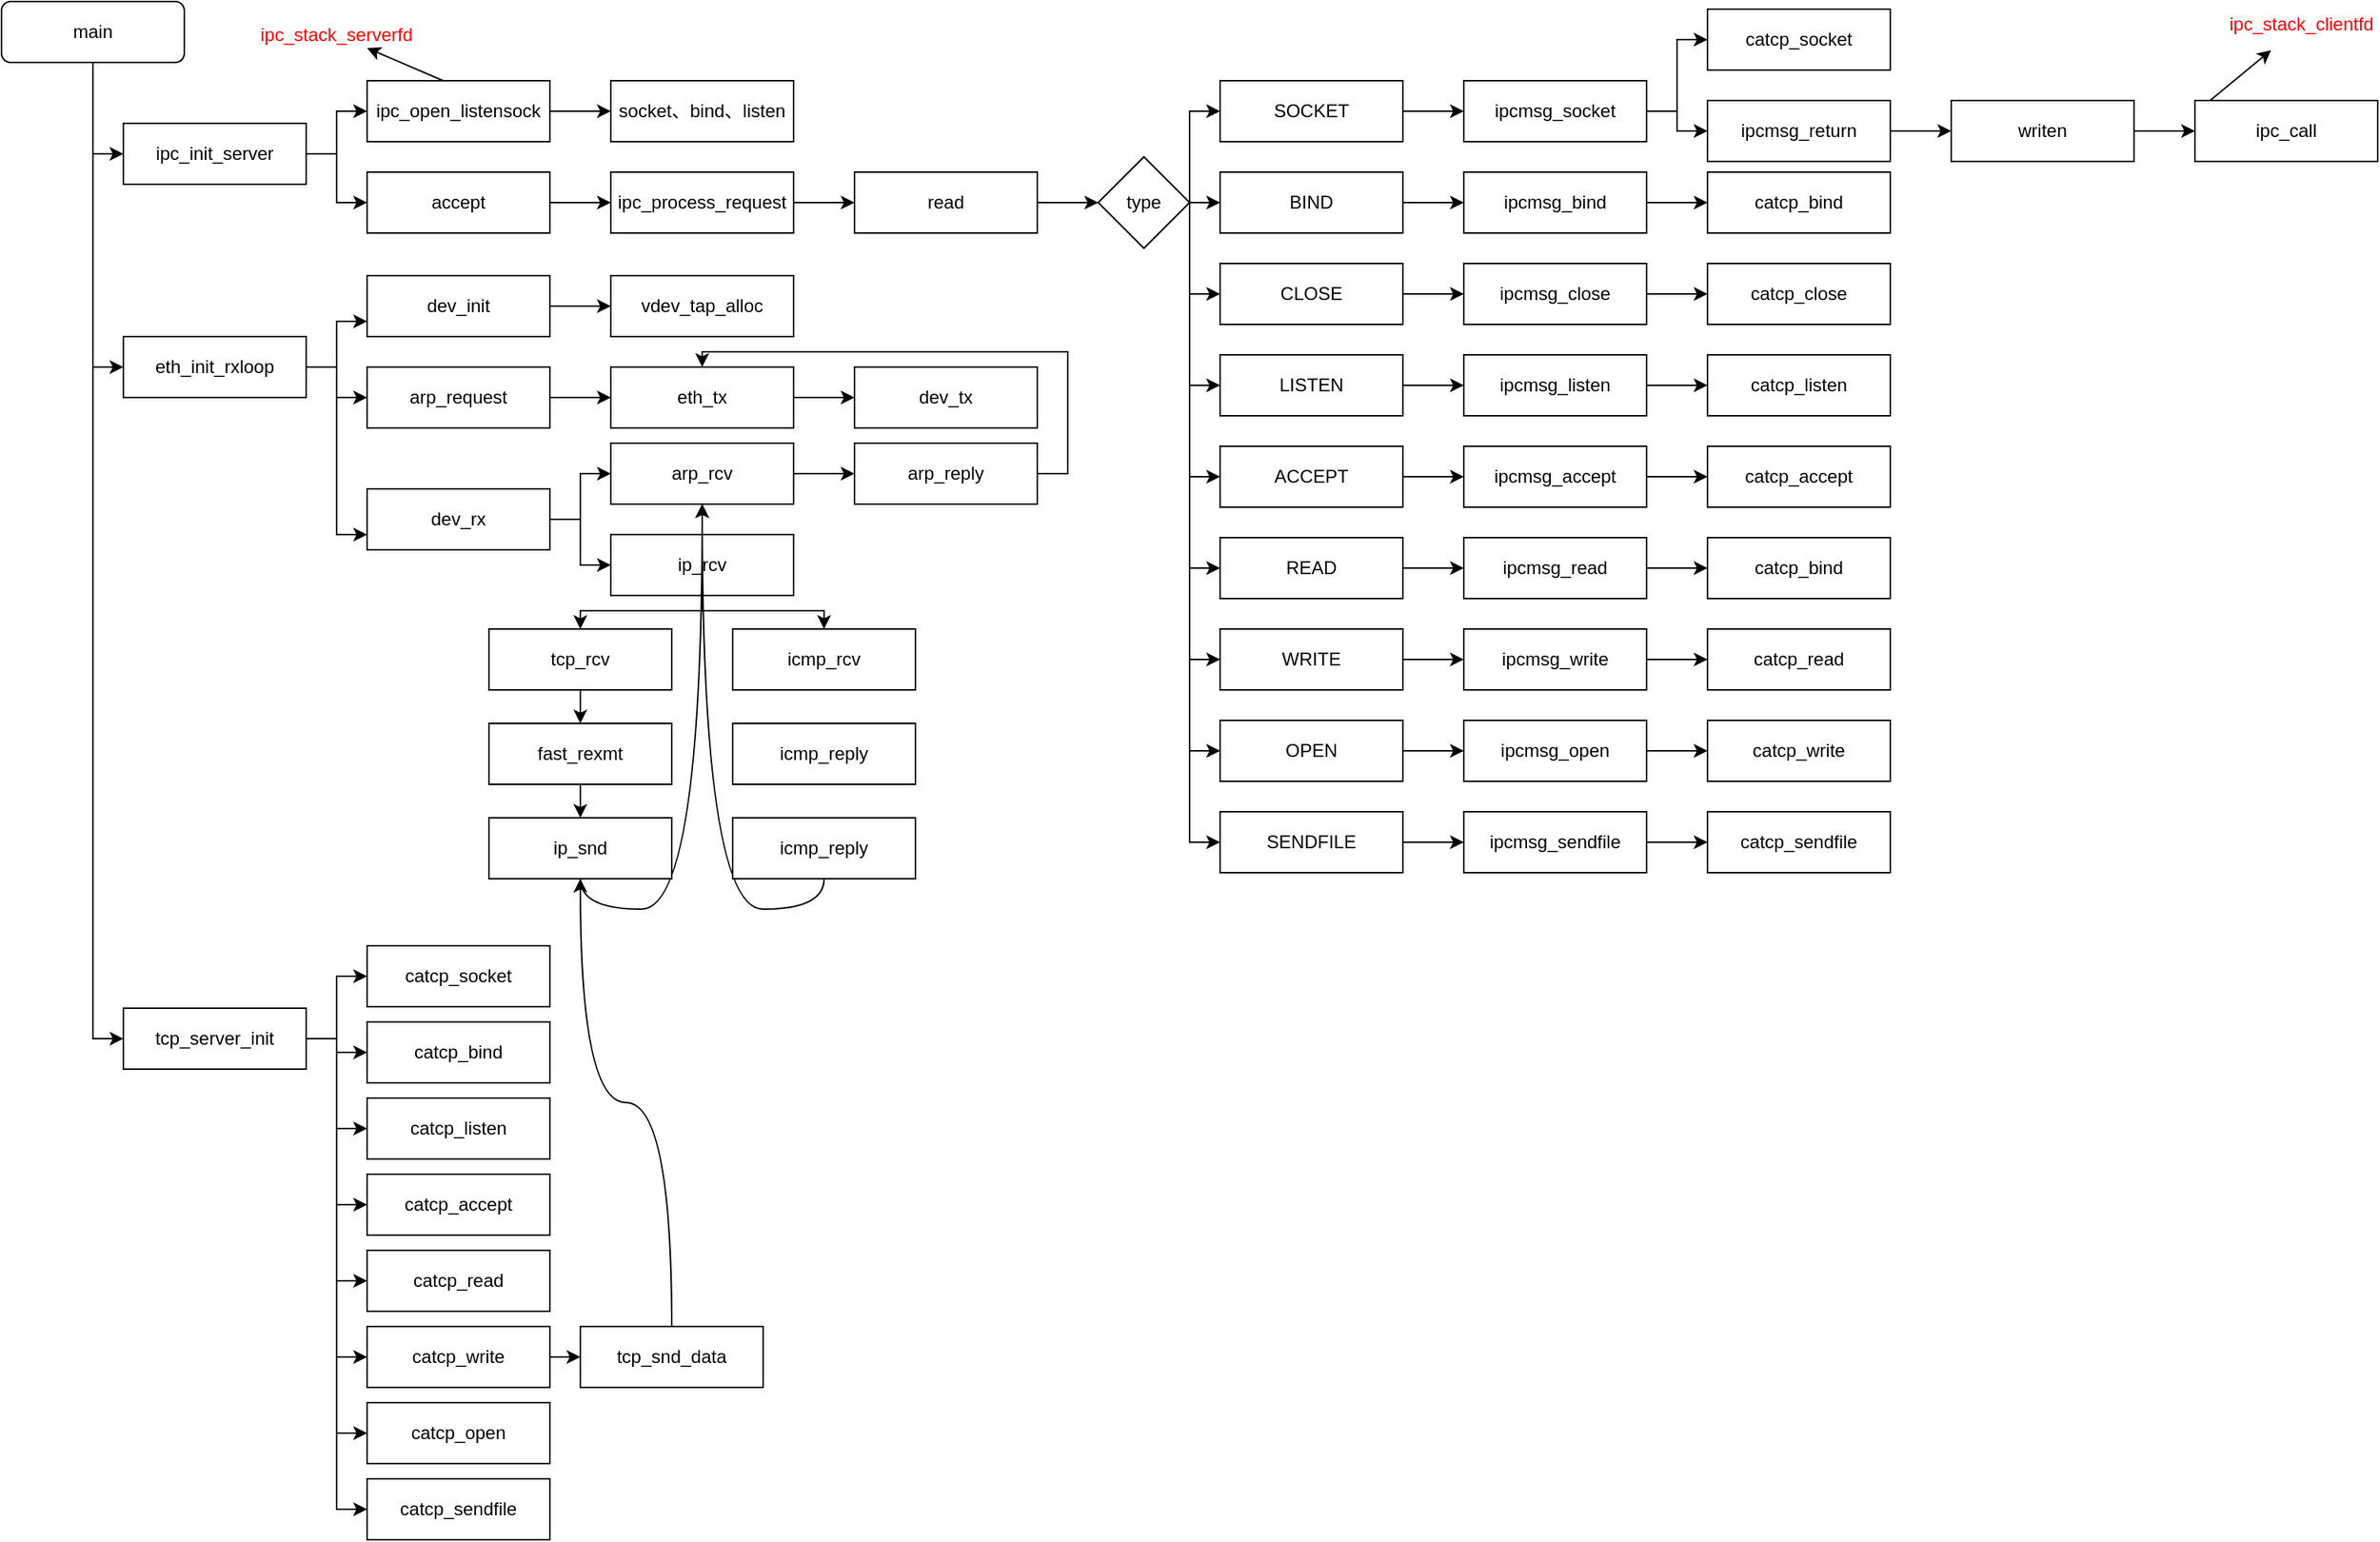 <mxfile version="12.3.3" type="github" pages="1">
  <diagram id="CccC72GKy65B7K4hFXH-" name="Page-1">
    <mxGraphModel dx="1422" dy="713" grid="1" gridSize="10" guides="1" tooltips="1" connect="1" arrows="1" fold="1" page="1" pageScale="1" pageWidth="827" pageHeight="1169" math="0" shadow="0">
      <root>
        <mxCell id="0"/>
        <mxCell id="1" parent="0"/>
        <mxCell id="ONvXl80Agqb7gb_hBhsv-6" style="edgeStyle=orthogonalEdgeStyle;rounded=0;orthogonalLoop=1;jettySize=auto;html=1;exitX=0.5;exitY=1;exitDx=0;exitDy=0;entryX=0;entryY=0.5;entryDx=0;entryDy=0;" parent="1" source="ONvXl80Agqb7gb_hBhsv-2" target="ONvXl80Agqb7gb_hBhsv-5" edge="1">
          <mxGeometry relative="1" as="geometry"/>
        </mxCell>
        <mxCell id="ONvXl80Agqb7gb_hBhsv-7" style="edgeStyle=orthogonalEdgeStyle;rounded=0;orthogonalLoop=1;jettySize=auto;html=1;exitX=0.5;exitY=1;exitDx=0;exitDy=0;entryX=0;entryY=0.5;entryDx=0;entryDy=0;" parent="1" source="ONvXl80Agqb7gb_hBhsv-2" target="ONvXl80Agqb7gb_hBhsv-4" edge="1">
          <mxGeometry relative="1" as="geometry"/>
        </mxCell>
        <mxCell id="ONvXl80Agqb7gb_hBhsv-8" style="edgeStyle=orthogonalEdgeStyle;rounded=0;orthogonalLoop=1;jettySize=auto;html=1;exitX=0.5;exitY=1;exitDx=0;exitDy=0;entryX=0;entryY=0.5;entryDx=0;entryDy=0;" parent="1" source="ONvXl80Agqb7gb_hBhsv-2" target="ONvXl80Agqb7gb_hBhsv-3" edge="1">
          <mxGeometry relative="1" as="geometry"/>
        </mxCell>
        <mxCell id="ONvXl80Agqb7gb_hBhsv-2" value="main" style="rounded=1;whiteSpace=wrap;html=1;" parent="1" vertex="1">
          <mxGeometry x="80" y="40" width="120" height="40" as="geometry"/>
        </mxCell>
        <mxCell id="ONvXl80Agqb7gb_hBhsv-15" style="edgeStyle=orthogonalEdgeStyle;rounded=0;orthogonalLoop=1;jettySize=auto;html=1;exitX=1;exitY=0.5;exitDx=0;exitDy=0;entryX=0;entryY=0.5;entryDx=0;entryDy=0;" parent="1" source="ONvXl80Agqb7gb_hBhsv-3" target="ONvXl80Agqb7gb_hBhsv-10" edge="1">
          <mxGeometry relative="1" as="geometry">
            <mxPoint x="280" y="172" as="sourcePoint"/>
          </mxGeometry>
        </mxCell>
        <mxCell id="qCLuBpV6aNmaeiQ8l6Hh-31" style="edgeStyle=orthogonalEdgeStyle;rounded=0;orthogonalLoop=1;jettySize=auto;html=1;exitX=1;exitY=0.5;exitDx=0;exitDy=0;entryX=0;entryY=0.5;entryDx=0;entryDy=0;" parent="1" source="ONvXl80Agqb7gb_hBhsv-3" target="ONvXl80Agqb7gb_hBhsv-9" edge="1">
          <mxGeometry relative="1" as="geometry"/>
        </mxCell>
        <mxCell id="ONvXl80Agqb7gb_hBhsv-3" value="ipc_init_server" style="rounded=0;whiteSpace=wrap;html=1;" parent="1" vertex="1">
          <mxGeometry x="160" y="120" width="120" height="40" as="geometry"/>
        </mxCell>
        <mxCell id="qCLuBpV6aNmaeiQ8l6Hh-68" style="edgeStyle=orthogonalEdgeStyle;rounded=0;orthogonalLoop=1;jettySize=auto;html=1;exitX=1;exitY=0.5;exitDx=0;exitDy=0;entryX=0;entryY=0.75;entryDx=0;entryDy=0;" parent="1" source="ONvXl80Agqb7gb_hBhsv-4" target="qCLuBpV6aNmaeiQ8l6Hh-32" edge="1">
          <mxGeometry relative="1" as="geometry"/>
        </mxCell>
        <mxCell id="qCLuBpV6aNmaeiQ8l6Hh-69" style="edgeStyle=orthogonalEdgeStyle;rounded=0;orthogonalLoop=1;jettySize=auto;html=1;exitX=1;exitY=0.5;exitDx=0;exitDy=0;entryX=0;entryY=0.5;entryDx=0;entryDy=0;" parent="1" source="ONvXl80Agqb7gb_hBhsv-4" target="qCLuBpV6aNmaeiQ8l6Hh-34" edge="1">
          <mxGeometry relative="1" as="geometry"/>
        </mxCell>
        <mxCell id="qCLuBpV6aNmaeiQ8l6Hh-70" style="edgeStyle=orthogonalEdgeStyle;rounded=0;orthogonalLoop=1;jettySize=auto;html=1;exitX=1;exitY=0.5;exitDx=0;exitDy=0;entryX=0;entryY=0.75;entryDx=0;entryDy=0;" parent="1" source="ONvXl80Agqb7gb_hBhsv-4" target="qCLuBpV6aNmaeiQ8l6Hh-43" edge="1">
          <mxGeometry relative="1" as="geometry"/>
        </mxCell>
        <mxCell id="ONvXl80Agqb7gb_hBhsv-4" value="eth_init_rxloop" style="rounded=0;whiteSpace=wrap;html=1;" parent="1" vertex="1">
          <mxGeometry x="160" y="260" width="120" height="40" as="geometry"/>
        </mxCell>
        <mxCell id="qCLuBpV6aNmaeiQ8l6Hh-79" style="edgeStyle=orthogonalEdgeStyle;rounded=0;orthogonalLoop=1;jettySize=auto;html=1;exitX=1;exitY=0.5;exitDx=0;exitDy=0;entryX=0;entryY=0.5;entryDx=0;entryDy=0;" parent="1" source="ONvXl80Agqb7gb_hBhsv-5" target="qCLuBpV6aNmaeiQ8l6Hh-71" edge="1">
          <mxGeometry relative="1" as="geometry"/>
        </mxCell>
        <mxCell id="qCLuBpV6aNmaeiQ8l6Hh-80" style="edgeStyle=orthogonalEdgeStyle;rounded=0;orthogonalLoop=1;jettySize=auto;html=1;exitX=1;exitY=0.5;exitDx=0;exitDy=0;entryX=0;entryY=0.5;entryDx=0;entryDy=0;" parent="1" source="ONvXl80Agqb7gb_hBhsv-5" target="qCLuBpV6aNmaeiQ8l6Hh-72" edge="1">
          <mxGeometry relative="1" as="geometry"/>
        </mxCell>
        <mxCell id="qCLuBpV6aNmaeiQ8l6Hh-81" style="edgeStyle=orthogonalEdgeStyle;rounded=0;orthogonalLoop=1;jettySize=auto;html=1;exitX=1;exitY=0.5;exitDx=0;exitDy=0;entryX=0;entryY=0.5;entryDx=0;entryDy=0;" parent="1" source="ONvXl80Agqb7gb_hBhsv-5" target="qCLuBpV6aNmaeiQ8l6Hh-73" edge="1">
          <mxGeometry relative="1" as="geometry"/>
        </mxCell>
        <mxCell id="qCLuBpV6aNmaeiQ8l6Hh-82" style="edgeStyle=orthogonalEdgeStyle;rounded=0;orthogonalLoop=1;jettySize=auto;html=1;exitX=1;exitY=0.5;exitDx=0;exitDy=0;entryX=0;entryY=0.5;entryDx=0;entryDy=0;" parent="1" source="ONvXl80Agqb7gb_hBhsv-5" target="qCLuBpV6aNmaeiQ8l6Hh-74" edge="1">
          <mxGeometry relative="1" as="geometry"/>
        </mxCell>
        <mxCell id="qCLuBpV6aNmaeiQ8l6Hh-83" style="edgeStyle=orthogonalEdgeStyle;rounded=0;orthogonalLoop=1;jettySize=auto;html=1;exitX=1;exitY=0.5;exitDx=0;exitDy=0;entryX=0;entryY=0.5;entryDx=0;entryDy=0;" parent="1" source="ONvXl80Agqb7gb_hBhsv-5" target="qCLuBpV6aNmaeiQ8l6Hh-75" edge="1">
          <mxGeometry relative="1" as="geometry"/>
        </mxCell>
        <mxCell id="qCLuBpV6aNmaeiQ8l6Hh-84" style="edgeStyle=orthogonalEdgeStyle;rounded=0;orthogonalLoop=1;jettySize=auto;html=1;exitX=1;exitY=0.5;exitDx=0;exitDy=0;entryX=0;entryY=0.5;entryDx=0;entryDy=0;" parent="1" source="ONvXl80Agqb7gb_hBhsv-5" target="qCLuBpV6aNmaeiQ8l6Hh-76" edge="1">
          <mxGeometry relative="1" as="geometry"/>
        </mxCell>
        <mxCell id="qCLuBpV6aNmaeiQ8l6Hh-85" style="edgeStyle=orthogonalEdgeStyle;rounded=0;orthogonalLoop=1;jettySize=auto;html=1;exitX=1;exitY=0.5;exitDx=0;exitDy=0;entryX=0;entryY=0.5;entryDx=0;entryDy=0;" parent="1" source="ONvXl80Agqb7gb_hBhsv-5" target="qCLuBpV6aNmaeiQ8l6Hh-77" edge="1">
          <mxGeometry relative="1" as="geometry"/>
        </mxCell>
        <mxCell id="qCLuBpV6aNmaeiQ8l6Hh-86" style="edgeStyle=orthogonalEdgeStyle;rounded=0;orthogonalLoop=1;jettySize=auto;html=1;exitX=1;exitY=0.5;exitDx=0;exitDy=0;entryX=0;entryY=0.5;entryDx=0;entryDy=0;" parent="1" source="ONvXl80Agqb7gb_hBhsv-5" target="qCLuBpV6aNmaeiQ8l6Hh-78" edge="1">
          <mxGeometry relative="1" as="geometry"/>
        </mxCell>
        <mxCell id="ONvXl80Agqb7gb_hBhsv-5" value="tcp_server_init" style="rounded=0;whiteSpace=wrap;html=1;" parent="1" vertex="1">
          <mxGeometry x="160" y="701" width="120" height="40" as="geometry"/>
        </mxCell>
        <mxCell id="ONvXl80Agqb7gb_hBhsv-18" style="edgeStyle=orthogonalEdgeStyle;rounded=0;orthogonalLoop=1;jettySize=auto;html=1;exitX=1;exitY=0.5;exitDx=0;exitDy=0;entryX=0;entryY=0.5;entryDx=0;entryDy=0;" parent="1" source="ONvXl80Agqb7gb_hBhsv-9" target="ONvXl80Agqb7gb_hBhsv-12" edge="1">
          <mxGeometry relative="1" as="geometry"/>
        </mxCell>
        <mxCell id="ONvXl80Agqb7gb_hBhsv-9" value="ipc_open_listensock" style="rounded=0;whiteSpace=wrap;html=1;" parent="1" vertex="1">
          <mxGeometry x="320" y="92" width="120" height="40" as="geometry"/>
        </mxCell>
        <mxCell id="ONvXl80Agqb7gb_hBhsv-19" style="edgeStyle=orthogonalEdgeStyle;rounded=0;orthogonalLoop=1;jettySize=auto;html=1;exitX=1;exitY=0.5;exitDx=0;exitDy=0;" parent="1" source="ONvXl80Agqb7gb_hBhsv-10" target="ONvXl80Agqb7gb_hBhsv-13" edge="1">
          <mxGeometry relative="1" as="geometry"/>
        </mxCell>
        <mxCell id="ONvXl80Agqb7gb_hBhsv-10" value="accept" style="rounded=0;whiteSpace=wrap;html=1;" parent="1" vertex="1">
          <mxGeometry x="320" y="152" width="120" height="40" as="geometry"/>
        </mxCell>
        <mxCell id="ONvXl80Agqb7gb_hBhsv-12" value="socket、bind、listen" style="rounded=0;whiteSpace=wrap;html=1;" parent="1" vertex="1">
          <mxGeometry x="480" y="92" width="120" height="40" as="geometry"/>
        </mxCell>
        <mxCell id="qCLuBpV6aNmaeiQ8l6Hh-4" style="edgeStyle=orthogonalEdgeStyle;rounded=0;orthogonalLoop=1;jettySize=auto;html=1;exitX=1;exitY=0.5;exitDx=0;exitDy=0;entryX=0;entryY=0.5;entryDx=0;entryDy=0;" parent="1" source="ONvXl80Agqb7gb_hBhsv-13" target="ONvXl80Agqb7gb_hBhsv-20" edge="1">
          <mxGeometry relative="1" as="geometry"/>
        </mxCell>
        <mxCell id="ONvXl80Agqb7gb_hBhsv-13" value="ipc_process_request" style="rounded=0;whiteSpace=wrap;html=1;" parent="1" vertex="1">
          <mxGeometry x="480" y="152" width="120" height="40" as="geometry"/>
        </mxCell>
        <mxCell id="qCLuBpV6aNmaeiQ8l6Hh-5" style="edgeStyle=orthogonalEdgeStyle;rounded=0;orthogonalLoop=1;jettySize=auto;html=1;exitX=1;exitY=0.5;exitDx=0;exitDy=0;entryX=0;entryY=0.5;entryDx=0;entryDy=0;" parent="1" source="ONvXl80Agqb7gb_hBhsv-20" target="ONvXl80Agqb7gb_hBhsv-21" edge="1">
          <mxGeometry relative="1" as="geometry"/>
        </mxCell>
        <mxCell id="ONvXl80Agqb7gb_hBhsv-20" value="read" style="rounded=0;whiteSpace=wrap;html=1;" parent="1" vertex="1">
          <mxGeometry x="640" y="152" width="120" height="40" as="geometry"/>
        </mxCell>
        <mxCell id="qCLuBpV6aNmaeiQ8l6Hh-7" style="edgeStyle=orthogonalEdgeStyle;rounded=0;orthogonalLoop=1;jettySize=auto;html=1;exitX=1;exitY=0.5;exitDx=0;exitDy=0;entryX=0;entryY=0.5;entryDx=0;entryDy=0;" parent="1" source="ONvXl80Agqb7gb_hBhsv-21" target="ONvXl80Agqb7gb_hBhsv-22" edge="1">
          <mxGeometry relative="1" as="geometry">
            <Array as="points">
              <mxPoint x="860" y="112"/>
            </Array>
          </mxGeometry>
        </mxCell>
        <mxCell id="qCLuBpV6aNmaeiQ8l6Hh-8" style="edgeStyle=orthogonalEdgeStyle;rounded=0;orthogonalLoop=1;jettySize=auto;html=1;exitX=1;exitY=0.5;exitDx=0;exitDy=0;entryX=0;entryY=0.5;entryDx=0;entryDy=0;" parent="1" source="ONvXl80Agqb7gb_hBhsv-21" target="ONvXl80Agqb7gb_hBhsv-23" edge="1">
          <mxGeometry relative="1" as="geometry"/>
        </mxCell>
        <mxCell id="qCLuBpV6aNmaeiQ8l6Hh-9" style="edgeStyle=orthogonalEdgeStyle;rounded=0;orthogonalLoop=1;jettySize=auto;html=1;exitX=1;exitY=0.5;exitDx=0;exitDy=0;entryX=0;entryY=0.5;entryDx=0;entryDy=0;" parent="1" source="ONvXl80Agqb7gb_hBhsv-21" target="ONvXl80Agqb7gb_hBhsv-24" edge="1">
          <mxGeometry relative="1" as="geometry">
            <Array as="points">
              <mxPoint x="860" y="232"/>
            </Array>
          </mxGeometry>
        </mxCell>
        <mxCell id="qCLuBpV6aNmaeiQ8l6Hh-10" style="edgeStyle=orthogonalEdgeStyle;rounded=0;orthogonalLoop=1;jettySize=auto;html=1;exitX=1;exitY=0.5;exitDx=0;exitDy=0;entryX=0;entryY=0.5;entryDx=0;entryDy=0;" parent="1" source="ONvXl80Agqb7gb_hBhsv-21" target="ONvXl80Agqb7gb_hBhsv-25" edge="1">
          <mxGeometry relative="1" as="geometry">
            <Array as="points">
              <mxPoint x="860" y="292"/>
            </Array>
          </mxGeometry>
        </mxCell>
        <mxCell id="qCLuBpV6aNmaeiQ8l6Hh-11" style="edgeStyle=orthogonalEdgeStyle;rounded=0;orthogonalLoop=1;jettySize=auto;html=1;exitX=1;exitY=0.5;exitDx=0;exitDy=0;entryX=0;entryY=0.5;entryDx=0;entryDy=0;" parent="1" source="ONvXl80Agqb7gb_hBhsv-21" target="ONvXl80Agqb7gb_hBhsv-26" edge="1">
          <mxGeometry relative="1" as="geometry">
            <Array as="points">
              <mxPoint x="860" y="352"/>
            </Array>
          </mxGeometry>
        </mxCell>
        <mxCell id="qCLuBpV6aNmaeiQ8l6Hh-12" style="edgeStyle=orthogonalEdgeStyle;rounded=0;orthogonalLoop=1;jettySize=auto;html=1;exitX=1;exitY=0.5;exitDx=0;exitDy=0;entryX=0;entryY=0.5;entryDx=0;entryDy=0;" parent="1" source="ONvXl80Agqb7gb_hBhsv-21" target="ONvXl80Agqb7gb_hBhsv-27" edge="1">
          <mxGeometry relative="1" as="geometry">
            <Array as="points">
              <mxPoint x="860" y="412"/>
            </Array>
          </mxGeometry>
        </mxCell>
        <mxCell id="qCLuBpV6aNmaeiQ8l6Hh-13" style="edgeStyle=orthogonalEdgeStyle;rounded=0;orthogonalLoop=1;jettySize=auto;html=1;exitX=1;exitY=0.5;exitDx=0;exitDy=0;entryX=0;entryY=0.5;entryDx=0;entryDy=0;" parent="1" source="ONvXl80Agqb7gb_hBhsv-21" target="ONvXl80Agqb7gb_hBhsv-28" edge="1">
          <mxGeometry relative="1" as="geometry">
            <Array as="points">
              <mxPoint x="860" y="472"/>
            </Array>
          </mxGeometry>
        </mxCell>
        <mxCell id="qCLuBpV6aNmaeiQ8l6Hh-14" style="edgeStyle=orthogonalEdgeStyle;rounded=0;orthogonalLoop=1;jettySize=auto;html=1;exitX=1;exitY=0.5;exitDx=0;exitDy=0;entryX=0;entryY=0.5;entryDx=0;entryDy=0;" parent="1" source="ONvXl80Agqb7gb_hBhsv-21" target="ONvXl80Agqb7gb_hBhsv-29" edge="1">
          <mxGeometry relative="1" as="geometry">
            <Array as="points">
              <mxPoint x="860" y="532"/>
            </Array>
          </mxGeometry>
        </mxCell>
        <mxCell id="qCLuBpV6aNmaeiQ8l6Hh-15" style="edgeStyle=orthogonalEdgeStyle;rounded=0;orthogonalLoop=1;jettySize=auto;html=1;exitX=1;exitY=0.5;exitDx=0;exitDy=0;entryX=0;entryY=0.5;entryDx=0;entryDy=0;" parent="1" source="ONvXl80Agqb7gb_hBhsv-21" target="ONvXl80Agqb7gb_hBhsv-30" edge="1">
          <mxGeometry relative="1" as="geometry">
            <Array as="points">
              <mxPoint x="860" y="592"/>
            </Array>
          </mxGeometry>
        </mxCell>
        <mxCell id="ONvXl80Agqb7gb_hBhsv-21" value="type" style="rhombus;whiteSpace=wrap;html=1;rounded=0;glass=1;" parent="1" vertex="1">
          <mxGeometry x="800" y="142" width="60" height="60" as="geometry"/>
        </mxCell>
        <mxCell id="qCLuBpV6aNmaeiQ8l6Hh-16" value="" style="edgeStyle=orthogonalEdgeStyle;rounded=0;orthogonalLoop=1;jettySize=auto;html=1;" parent="1" source="ONvXl80Agqb7gb_hBhsv-22" target="ONvXl80Agqb7gb_hBhsv-32" edge="1">
          <mxGeometry relative="1" as="geometry"/>
        </mxCell>
        <mxCell id="ONvXl80Agqb7gb_hBhsv-22" value="SOCKET" style="rounded=0;whiteSpace=wrap;html=1;" parent="1" vertex="1">
          <mxGeometry x="880" y="92" width="120" height="40" as="geometry"/>
        </mxCell>
        <mxCell id="qCLuBpV6aNmaeiQ8l6Hh-17" value="" style="edgeStyle=orthogonalEdgeStyle;rounded=0;orthogonalLoop=1;jettySize=auto;html=1;" parent="1" source="ONvXl80Agqb7gb_hBhsv-23" target="ONvXl80Agqb7gb_hBhsv-37" edge="1">
          <mxGeometry relative="1" as="geometry"/>
        </mxCell>
        <mxCell id="ONvXl80Agqb7gb_hBhsv-23" value="BIND" style="rounded=0;whiteSpace=wrap;html=1;" parent="1" vertex="1">
          <mxGeometry x="880" y="152" width="120" height="40" as="geometry"/>
        </mxCell>
        <mxCell id="qCLuBpV6aNmaeiQ8l6Hh-18" value="" style="edgeStyle=orthogonalEdgeStyle;rounded=0;orthogonalLoop=1;jettySize=auto;html=1;" parent="1" source="ONvXl80Agqb7gb_hBhsv-24" target="ONvXl80Agqb7gb_hBhsv-38" edge="1">
          <mxGeometry relative="1" as="geometry"/>
        </mxCell>
        <mxCell id="ONvXl80Agqb7gb_hBhsv-24" value="CLOSE" style="rounded=0;whiteSpace=wrap;html=1;" parent="1" vertex="1">
          <mxGeometry x="880" y="212" width="120" height="40" as="geometry"/>
        </mxCell>
        <mxCell id="qCLuBpV6aNmaeiQ8l6Hh-19" value="" style="edgeStyle=orthogonalEdgeStyle;rounded=0;orthogonalLoop=1;jettySize=auto;html=1;" parent="1" source="ONvXl80Agqb7gb_hBhsv-25" target="ONvXl80Agqb7gb_hBhsv-39" edge="1">
          <mxGeometry relative="1" as="geometry"/>
        </mxCell>
        <mxCell id="ONvXl80Agqb7gb_hBhsv-25" value="LISTEN" style="rounded=0;whiteSpace=wrap;html=1;" parent="1" vertex="1">
          <mxGeometry x="880" y="272" width="120" height="40" as="geometry"/>
        </mxCell>
        <mxCell id="qCLuBpV6aNmaeiQ8l6Hh-20" value="" style="edgeStyle=orthogonalEdgeStyle;rounded=0;orthogonalLoop=1;jettySize=auto;html=1;" parent="1" source="ONvXl80Agqb7gb_hBhsv-26" target="ONvXl80Agqb7gb_hBhsv-40" edge="1">
          <mxGeometry relative="1" as="geometry"/>
        </mxCell>
        <mxCell id="ONvXl80Agqb7gb_hBhsv-26" value="ACCEPT" style="rounded=0;whiteSpace=wrap;html=1;" parent="1" vertex="1">
          <mxGeometry x="880" y="332" width="120" height="40" as="geometry"/>
        </mxCell>
        <mxCell id="qCLuBpV6aNmaeiQ8l6Hh-21" value="" style="edgeStyle=orthogonalEdgeStyle;rounded=0;orthogonalLoop=1;jettySize=auto;html=1;" parent="1" source="ONvXl80Agqb7gb_hBhsv-27" target="ONvXl80Agqb7gb_hBhsv-41" edge="1">
          <mxGeometry relative="1" as="geometry"/>
        </mxCell>
        <mxCell id="ONvXl80Agqb7gb_hBhsv-27" value="READ" style="rounded=0;whiteSpace=wrap;html=1;" parent="1" vertex="1">
          <mxGeometry x="880" y="392" width="120" height="40" as="geometry"/>
        </mxCell>
        <mxCell id="qCLuBpV6aNmaeiQ8l6Hh-22" value="" style="edgeStyle=orthogonalEdgeStyle;rounded=0;orthogonalLoop=1;jettySize=auto;html=1;" parent="1" source="ONvXl80Agqb7gb_hBhsv-28" target="ONvXl80Agqb7gb_hBhsv-42" edge="1">
          <mxGeometry relative="1" as="geometry"/>
        </mxCell>
        <mxCell id="ONvXl80Agqb7gb_hBhsv-28" value="WRITE" style="rounded=0;whiteSpace=wrap;html=1;" parent="1" vertex="1">
          <mxGeometry x="880" y="452" width="120" height="40" as="geometry"/>
        </mxCell>
        <mxCell id="qCLuBpV6aNmaeiQ8l6Hh-23" value="" style="edgeStyle=orthogonalEdgeStyle;rounded=0;orthogonalLoop=1;jettySize=auto;html=1;" parent="1" source="ONvXl80Agqb7gb_hBhsv-29" target="ONvXl80Agqb7gb_hBhsv-43" edge="1">
          <mxGeometry relative="1" as="geometry"/>
        </mxCell>
        <mxCell id="ONvXl80Agqb7gb_hBhsv-29" value="OPEN" style="rounded=0;whiteSpace=wrap;html=1;" parent="1" vertex="1">
          <mxGeometry x="880" y="512" width="120" height="40" as="geometry"/>
        </mxCell>
        <mxCell id="qCLuBpV6aNmaeiQ8l6Hh-24" value="" style="edgeStyle=orthogonalEdgeStyle;rounded=0;orthogonalLoop=1;jettySize=auto;html=1;" parent="1" source="ONvXl80Agqb7gb_hBhsv-30" target="ONvXl80Agqb7gb_hBhsv-44" edge="1">
          <mxGeometry relative="1" as="geometry"/>
        </mxCell>
        <mxCell id="ONvXl80Agqb7gb_hBhsv-30" value="SENDFILE" style="rounded=0;whiteSpace=wrap;html=1;" parent="1" vertex="1">
          <mxGeometry x="880" y="572" width="120" height="40" as="geometry"/>
        </mxCell>
        <mxCell id="qCLuBpV6aNmaeiQ8l6Hh-25" style="edgeStyle=orthogonalEdgeStyle;rounded=0;orthogonalLoop=1;jettySize=auto;html=1;exitX=1;exitY=0.5;exitDx=0;exitDy=0;entryX=0;entryY=0.5;entryDx=0;entryDy=0;" parent="1" source="ONvXl80Agqb7gb_hBhsv-32" target="ONvXl80Agqb7gb_hBhsv-33" edge="1">
          <mxGeometry relative="1" as="geometry"/>
        </mxCell>
        <mxCell id="qCLuBpV6aNmaeiQ8l6Hh-26" style="edgeStyle=orthogonalEdgeStyle;rounded=0;orthogonalLoop=1;jettySize=auto;html=1;exitX=1;exitY=0.5;exitDx=0;exitDy=0;entryX=0;entryY=0.5;entryDx=0;entryDy=0;" parent="1" source="ONvXl80Agqb7gb_hBhsv-32" target="ONvXl80Agqb7gb_hBhsv-34" edge="1">
          <mxGeometry relative="1" as="geometry"/>
        </mxCell>
        <mxCell id="ONvXl80Agqb7gb_hBhsv-32" value="ipcmsg_socket" style="rounded=0;whiteSpace=wrap;html=1;" parent="1" vertex="1">
          <mxGeometry x="1040" y="92" width="120" height="40" as="geometry"/>
        </mxCell>
        <mxCell id="ONvXl80Agqb7gb_hBhsv-33" value="catcp_socket" style="rounded=0;whiteSpace=wrap;html=1;" parent="1" vertex="1">
          <mxGeometry x="1200" y="45" width="120" height="40" as="geometry"/>
        </mxCell>
        <mxCell id="qCLuBpV6aNmaeiQ8l6Hh-27" value="" style="edgeStyle=orthogonalEdgeStyle;rounded=0;orthogonalLoop=1;jettySize=auto;html=1;" parent="1" source="ONvXl80Agqb7gb_hBhsv-34" target="ONvXl80Agqb7gb_hBhsv-35" edge="1">
          <mxGeometry relative="1" as="geometry"/>
        </mxCell>
        <mxCell id="ONvXl80Agqb7gb_hBhsv-34" value="ipcmsg_return" style="rounded=0;whiteSpace=wrap;html=1;" parent="1" vertex="1">
          <mxGeometry x="1200" y="105" width="120" height="40" as="geometry"/>
        </mxCell>
        <mxCell id="qCLuBpV6aNmaeiQ8l6Hh-28" value="" style="edgeStyle=orthogonalEdgeStyle;rounded=0;orthogonalLoop=1;jettySize=auto;html=1;" parent="1" source="ONvXl80Agqb7gb_hBhsv-35" target="ONvXl80Agqb7gb_hBhsv-36" edge="1">
          <mxGeometry relative="1" as="geometry"/>
        </mxCell>
        <mxCell id="ONvXl80Agqb7gb_hBhsv-35" value="writen" style="rounded=0;whiteSpace=wrap;html=1;" parent="1" vertex="1">
          <mxGeometry x="1360" y="105" width="120" height="40" as="geometry"/>
        </mxCell>
        <mxCell id="ONvXl80Agqb7gb_hBhsv-36" value="ipc_call" style="rounded=0;whiteSpace=wrap;html=1;" parent="1" vertex="1">
          <mxGeometry x="1520" y="105" width="120" height="40" as="geometry"/>
        </mxCell>
        <mxCell id="UWFUpzKD7VUlNXdLZf3Y-1" value="" style="edgeStyle=orthogonalEdgeStyle;rounded=0;orthogonalLoop=1;jettySize=auto;html=1;" edge="1" parent="1" source="ONvXl80Agqb7gb_hBhsv-37" target="ONvXl80Agqb7gb_hBhsv-45">
          <mxGeometry relative="1" as="geometry"/>
        </mxCell>
        <mxCell id="ONvXl80Agqb7gb_hBhsv-37" value="ipcmsg_bind" style="rounded=0;whiteSpace=wrap;html=1;" parent="1" vertex="1">
          <mxGeometry x="1040" y="152" width="120" height="40" as="geometry"/>
        </mxCell>
        <mxCell id="UWFUpzKD7VUlNXdLZf3Y-2" value="" style="edgeStyle=orthogonalEdgeStyle;rounded=0;orthogonalLoop=1;jettySize=auto;html=1;" edge="1" parent="1" source="ONvXl80Agqb7gb_hBhsv-38" target="ONvXl80Agqb7gb_hBhsv-46">
          <mxGeometry relative="1" as="geometry"/>
        </mxCell>
        <mxCell id="ONvXl80Agqb7gb_hBhsv-38" value="ipcmsg_close" style="rounded=0;whiteSpace=wrap;html=1;" parent="1" vertex="1">
          <mxGeometry x="1040" y="212" width="120" height="40" as="geometry"/>
        </mxCell>
        <mxCell id="UWFUpzKD7VUlNXdLZf3Y-3" value="" style="edgeStyle=orthogonalEdgeStyle;rounded=0;orthogonalLoop=1;jettySize=auto;html=1;" edge="1" parent="1" source="ONvXl80Agqb7gb_hBhsv-39" target="ONvXl80Agqb7gb_hBhsv-47">
          <mxGeometry relative="1" as="geometry"/>
        </mxCell>
        <mxCell id="ONvXl80Agqb7gb_hBhsv-39" value="ipcmsg_listen" style="rounded=0;whiteSpace=wrap;html=1;" parent="1" vertex="1">
          <mxGeometry x="1040" y="272" width="120" height="40" as="geometry"/>
        </mxCell>
        <mxCell id="UWFUpzKD7VUlNXdLZf3Y-4" value="" style="edgeStyle=orthogonalEdgeStyle;rounded=0;orthogonalLoop=1;jettySize=auto;html=1;" edge="1" parent="1" source="ONvXl80Agqb7gb_hBhsv-40" target="ONvXl80Agqb7gb_hBhsv-48">
          <mxGeometry relative="1" as="geometry"/>
        </mxCell>
        <mxCell id="ONvXl80Agqb7gb_hBhsv-40" value="ipcmsg_accept" style="rounded=0;whiteSpace=wrap;html=1;" parent="1" vertex="1">
          <mxGeometry x="1040" y="332" width="120" height="40" as="geometry"/>
        </mxCell>
        <mxCell id="UWFUpzKD7VUlNXdLZf3Y-5" value="" style="edgeStyle=orthogonalEdgeStyle;rounded=0;orthogonalLoop=1;jettySize=auto;html=1;" edge="1" parent="1" source="ONvXl80Agqb7gb_hBhsv-41" target="ONvXl80Agqb7gb_hBhsv-49">
          <mxGeometry relative="1" as="geometry"/>
        </mxCell>
        <mxCell id="ONvXl80Agqb7gb_hBhsv-41" value="ipcmsg_read" style="rounded=0;whiteSpace=wrap;html=1;" parent="1" vertex="1">
          <mxGeometry x="1040" y="392" width="120" height="40" as="geometry"/>
        </mxCell>
        <mxCell id="UWFUpzKD7VUlNXdLZf3Y-6" value="" style="edgeStyle=orthogonalEdgeStyle;rounded=0;orthogonalLoop=1;jettySize=auto;html=1;" edge="1" parent="1" source="ONvXl80Agqb7gb_hBhsv-42" target="ONvXl80Agqb7gb_hBhsv-50">
          <mxGeometry relative="1" as="geometry"/>
        </mxCell>
        <mxCell id="ONvXl80Agqb7gb_hBhsv-42" value="ipcmsg_write" style="rounded=0;whiteSpace=wrap;html=1;" parent="1" vertex="1">
          <mxGeometry x="1040" y="452" width="120" height="40" as="geometry"/>
        </mxCell>
        <mxCell id="UWFUpzKD7VUlNXdLZf3Y-7" value="" style="edgeStyle=orthogonalEdgeStyle;rounded=0;orthogonalLoop=1;jettySize=auto;html=1;" edge="1" parent="1" source="ONvXl80Agqb7gb_hBhsv-43" target="ONvXl80Agqb7gb_hBhsv-51">
          <mxGeometry relative="1" as="geometry"/>
        </mxCell>
        <mxCell id="ONvXl80Agqb7gb_hBhsv-43" value="ipcmsg_open" style="rounded=0;whiteSpace=wrap;html=1;" parent="1" vertex="1">
          <mxGeometry x="1040" y="512" width="120" height="40" as="geometry"/>
        </mxCell>
        <mxCell id="UWFUpzKD7VUlNXdLZf3Y-8" value="" style="edgeStyle=orthogonalEdgeStyle;rounded=0;orthogonalLoop=1;jettySize=auto;html=1;" edge="1" parent="1" source="ONvXl80Agqb7gb_hBhsv-44" target="ONvXl80Agqb7gb_hBhsv-52">
          <mxGeometry relative="1" as="geometry"/>
        </mxCell>
        <mxCell id="ONvXl80Agqb7gb_hBhsv-44" value="ipcmsg_sendfile" style="rounded=0;whiteSpace=wrap;html=1;" parent="1" vertex="1">
          <mxGeometry x="1040" y="572" width="120" height="40" as="geometry"/>
        </mxCell>
        <mxCell id="ONvXl80Agqb7gb_hBhsv-45" value="catcp_bind" style="rounded=0;whiteSpace=wrap;html=1;" parent="1" vertex="1">
          <mxGeometry x="1200" y="152" width="120" height="40" as="geometry"/>
        </mxCell>
        <mxCell id="ONvXl80Agqb7gb_hBhsv-46" value="catcp_close" style="rounded=0;whiteSpace=wrap;html=1;" parent="1" vertex="1">
          <mxGeometry x="1200" y="212" width="120" height="40" as="geometry"/>
        </mxCell>
        <mxCell id="ONvXl80Agqb7gb_hBhsv-47" value="catcp_listen" style="rounded=0;whiteSpace=wrap;html=1;" parent="1" vertex="1">
          <mxGeometry x="1200" y="272" width="120" height="40" as="geometry"/>
        </mxCell>
        <mxCell id="ONvXl80Agqb7gb_hBhsv-48" value="catcp_accept" style="rounded=0;whiteSpace=wrap;html=1;" parent="1" vertex="1">
          <mxGeometry x="1200" y="332" width="120" height="40" as="geometry"/>
        </mxCell>
        <mxCell id="ONvXl80Agqb7gb_hBhsv-49" value="catcp_bind" style="rounded=0;whiteSpace=wrap;html=1;" parent="1" vertex="1">
          <mxGeometry x="1200" y="392" width="120" height="40" as="geometry"/>
        </mxCell>
        <mxCell id="ONvXl80Agqb7gb_hBhsv-50" value="catcp_read" style="rounded=0;whiteSpace=wrap;html=1;" parent="1" vertex="1">
          <mxGeometry x="1200" y="452" width="120" height="40" as="geometry"/>
        </mxCell>
        <mxCell id="ONvXl80Agqb7gb_hBhsv-51" value="catcp_write" style="rounded=0;whiteSpace=wrap;html=1;" parent="1" vertex="1">
          <mxGeometry x="1200" y="512" width="120" height="40" as="geometry"/>
        </mxCell>
        <mxCell id="ONvXl80Agqb7gb_hBhsv-52" value="catcp_sendfile" style="rounded=0;whiteSpace=wrap;html=1;" parent="1" vertex="1">
          <mxGeometry x="1200" y="572" width="120" height="40" as="geometry"/>
        </mxCell>
        <mxCell id="qCLuBpV6aNmaeiQ8l6Hh-2" value="&lt;font color=&quot;#ff0000&quot;&gt;ipc_stack_serverfd&lt;/font&gt;" style="text;html=1;strokeColor=none;fillColor=none;align=center;verticalAlign=middle;whiteSpace=wrap;rounded=0;" parent="1" vertex="1">
          <mxGeometry x="280" y="52" width="40" height="20" as="geometry"/>
        </mxCell>
        <mxCell id="qCLuBpV6aNmaeiQ8l6Hh-3" value="" style="endArrow=classic;html=1;" parent="1" target="qCLuBpV6aNmaeiQ8l6Hh-2" edge="1">
          <mxGeometry width="50" height="50" relative="1" as="geometry">
            <mxPoint x="370" y="92" as="sourcePoint"/>
            <mxPoint x="420" y="42" as="targetPoint"/>
          </mxGeometry>
        </mxCell>
        <mxCell id="qCLuBpV6aNmaeiQ8l6Hh-29" value="&lt;font color=&quot;#ff0000&quot;&gt;ipc_stack_clientfd&lt;/font&gt;" style="text;html=1;strokeColor=none;fillColor=none;align=center;verticalAlign=middle;whiteSpace=wrap;rounded=0;" parent="1" vertex="1">
          <mxGeometry x="1570" y="45" width="40" height="20" as="geometry"/>
        </mxCell>
        <mxCell id="qCLuBpV6aNmaeiQ8l6Hh-30" value="" style="endArrow=classic;html=1;exitX=0.083;exitY=0;exitDx=0;exitDy=0;exitPerimeter=0;" parent="1" source="ONvXl80Agqb7gb_hBhsv-36" edge="1">
          <mxGeometry width="50" height="50" relative="1" as="geometry">
            <mxPoint x="1540" y="122" as="sourcePoint"/>
            <mxPoint x="1570" y="72" as="targetPoint"/>
          </mxGeometry>
        </mxCell>
        <mxCell id="qCLuBpV6aNmaeiQ8l6Hh-37" value="" style="edgeStyle=orthogonalEdgeStyle;rounded=0;orthogonalLoop=1;jettySize=auto;html=1;" parent="1" source="qCLuBpV6aNmaeiQ8l6Hh-32" target="qCLuBpV6aNmaeiQ8l6Hh-33" edge="1">
          <mxGeometry relative="1" as="geometry"/>
        </mxCell>
        <mxCell id="qCLuBpV6aNmaeiQ8l6Hh-32" value="dev_init" style="rounded=0;whiteSpace=wrap;html=1;" parent="1" vertex="1">
          <mxGeometry x="320" y="220" width="120" height="40" as="geometry"/>
        </mxCell>
        <mxCell id="qCLuBpV6aNmaeiQ8l6Hh-33" value="vdev_tap_alloc" style="rounded=0;whiteSpace=wrap;html=1;" parent="1" vertex="1">
          <mxGeometry x="480" y="220" width="120" height="40" as="geometry"/>
        </mxCell>
        <mxCell id="qCLuBpV6aNmaeiQ8l6Hh-42" value="" style="edgeStyle=orthogonalEdgeStyle;rounded=0;orthogonalLoop=1;jettySize=auto;html=1;" parent="1" source="qCLuBpV6aNmaeiQ8l6Hh-34" target="qCLuBpV6aNmaeiQ8l6Hh-35" edge="1">
          <mxGeometry relative="1" as="geometry"/>
        </mxCell>
        <mxCell id="qCLuBpV6aNmaeiQ8l6Hh-34" value="arp_request" style="rounded=0;whiteSpace=wrap;html=1;" parent="1" vertex="1">
          <mxGeometry x="320" y="280" width="120" height="40" as="geometry"/>
        </mxCell>
        <mxCell id="qCLuBpV6aNmaeiQ8l6Hh-41" style="edgeStyle=orthogonalEdgeStyle;rounded=0;orthogonalLoop=1;jettySize=auto;html=1;exitX=1;exitY=0.5;exitDx=0;exitDy=0;" parent="1" source="qCLuBpV6aNmaeiQ8l6Hh-35" target="qCLuBpV6aNmaeiQ8l6Hh-36" edge="1">
          <mxGeometry relative="1" as="geometry"/>
        </mxCell>
        <mxCell id="qCLuBpV6aNmaeiQ8l6Hh-35" value="eth_tx" style="rounded=0;whiteSpace=wrap;html=1;" parent="1" vertex="1">
          <mxGeometry x="480" y="280" width="120" height="40" as="geometry"/>
        </mxCell>
        <mxCell id="qCLuBpV6aNmaeiQ8l6Hh-36" value="dev_tx" style="rounded=0;whiteSpace=wrap;html=1;" parent="1" vertex="1">
          <mxGeometry x="640" y="280" width="120" height="40" as="geometry"/>
        </mxCell>
        <mxCell id="qCLuBpV6aNmaeiQ8l6Hh-49" style="edgeStyle=orthogonalEdgeStyle;rounded=0;orthogonalLoop=1;jettySize=auto;html=1;exitX=1;exitY=0.5;exitDx=0;exitDy=0;entryX=0;entryY=0.5;entryDx=0;entryDy=0;" parent="1" source="qCLuBpV6aNmaeiQ8l6Hh-43" target="qCLuBpV6aNmaeiQ8l6Hh-44" edge="1">
          <mxGeometry relative="1" as="geometry"/>
        </mxCell>
        <mxCell id="qCLuBpV6aNmaeiQ8l6Hh-50" style="edgeStyle=orthogonalEdgeStyle;rounded=0;orthogonalLoop=1;jettySize=auto;html=1;exitX=1;exitY=0.5;exitDx=0;exitDy=0;entryX=0;entryY=0.5;entryDx=0;entryDy=0;" parent="1" source="qCLuBpV6aNmaeiQ8l6Hh-43" target="qCLuBpV6aNmaeiQ8l6Hh-45" edge="1">
          <mxGeometry relative="1" as="geometry"/>
        </mxCell>
        <mxCell id="qCLuBpV6aNmaeiQ8l6Hh-43" value="dev_rx" style="rounded=0;whiteSpace=wrap;html=1;" parent="1" vertex="1">
          <mxGeometry x="320" y="360" width="120" height="40" as="geometry"/>
        </mxCell>
        <mxCell id="qCLuBpV6aNmaeiQ8l6Hh-47" value="" style="edgeStyle=orthogonalEdgeStyle;rounded=0;orthogonalLoop=1;jettySize=auto;html=1;" parent="1" source="qCLuBpV6aNmaeiQ8l6Hh-44" target="qCLuBpV6aNmaeiQ8l6Hh-46" edge="1">
          <mxGeometry relative="1" as="geometry"/>
        </mxCell>
        <mxCell id="qCLuBpV6aNmaeiQ8l6Hh-44" value="arp_rcv" style="rounded=0;whiteSpace=wrap;html=1;" parent="1" vertex="1">
          <mxGeometry x="480" y="330" width="120" height="40" as="geometry"/>
        </mxCell>
        <mxCell id="qCLuBpV6aNmaeiQ8l6Hh-53" style="edgeStyle=orthogonalEdgeStyle;rounded=0;orthogonalLoop=1;jettySize=auto;html=1;exitX=0.5;exitY=1;exitDx=0;exitDy=0;entryX=0.5;entryY=0;entryDx=0;entryDy=0;" parent="1" source="qCLuBpV6aNmaeiQ8l6Hh-45" target="qCLuBpV6aNmaeiQ8l6Hh-51" edge="1">
          <mxGeometry relative="1" as="geometry">
            <Array as="points">
              <mxPoint x="540" y="440"/>
              <mxPoint x="460" y="440"/>
            </Array>
          </mxGeometry>
        </mxCell>
        <mxCell id="qCLuBpV6aNmaeiQ8l6Hh-54" style="edgeStyle=orthogonalEdgeStyle;rounded=0;orthogonalLoop=1;jettySize=auto;html=1;exitX=0.5;exitY=1;exitDx=0;exitDy=0;entryX=0.5;entryY=0;entryDx=0;entryDy=0;" parent="1" source="qCLuBpV6aNmaeiQ8l6Hh-45" target="qCLuBpV6aNmaeiQ8l6Hh-52" edge="1">
          <mxGeometry relative="1" as="geometry">
            <Array as="points">
              <mxPoint x="540" y="440"/>
              <mxPoint x="620" y="440"/>
            </Array>
          </mxGeometry>
        </mxCell>
        <mxCell id="qCLuBpV6aNmaeiQ8l6Hh-45" value="ip_rcv" style="rounded=0;whiteSpace=wrap;html=1;" parent="1" vertex="1">
          <mxGeometry x="480" y="390" width="120" height="40" as="geometry"/>
        </mxCell>
        <mxCell id="qCLuBpV6aNmaeiQ8l6Hh-48" style="edgeStyle=orthogonalEdgeStyle;rounded=0;orthogonalLoop=1;jettySize=auto;html=1;exitX=1;exitY=0.5;exitDx=0;exitDy=0;entryX=0.5;entryY=0;entryDx=0;entryDy=0;" parent="1" source="qCLuBpV6aNmaeiQ8l6Hh-46" target="qCLuBpV6aNmaeiQ8l6Hh-35" edge="1">
          <mxGeometry relative="1" as="geometry">
            <Array as="points">
              <mxPoint x="780" y="350"/>
              <mxPoint x="780" y="270"/>
              <mxPoint x="540" y="270"/>
            </Array>
          </mxGeometry>
        </mxCell>
        <mxCell id="qCLuBpV6aNmaeiQ8l6Hh-46" value="arp_reply" style="rounded=0;whiteSpace=wrap;html=1;" parent="1" vertex="1">
          <mxGeometry x="640" y="330" width="120" height="40" as="geometry"/>
        </mxCell>
        <mxCell id="qCLuBpV6aNmaeiQ8l6Hh-66" style="edgeStyle=orthogonalEdgeStyle;curved=1;rounded=0;orthogonalLoop=1;jettySize=auto;html=1;exitX=0.5;exitY=1;exitDx=0;exitDy=0;entryX=0.5;entryY=0;entryDx=0;entryDy=0;" parent="1" source="qCLuBpV6aNmaeiQ8l6Hh-51" target="qCLuBpV6aNmaeiQ8l6Hh-60" edge="1">
          <mxGeometry relative="1" as="geometry"/>
        </mxCell>
        <mxCell id="qCLuBpV6aNmaeiQ8l6Hh-51" value="tcp_rcv" style="rounded=0;whiteSpace=wrap;html=1;" parent="1" vertex="1">
          <mxGeometry x="400" y="452" width="120" height="40" as="geometry"/>
        </mxCell>
        <mxCell id="qCLuBpV6aNmaeiQ8l6Hh-52" value="icmp_rcv" style="rounded=0;whiteSpace=wrap;html=1;" parent="1" vertex="1">
          <mxGeometry x="560" y="452" width="120" height="40" as="geometry"/>
        </mxCell>
        <mxCell id="qCLuBpV6aNmaeiQ8l6Hh-56" value="icmp_reply" style="rounded=0;whiteSpace=wrap;html=1;" parent="1" vertex="1">
          <mxGeometry x="560" y="514" width="120" height="40" as="geometry"/>
        </mxCell>
        <mxCell id="qCLuBpV6aNmaeiQ8l6Hh-63" style="edgeStyle=orthogonalEdgeStyle;curved=1;rounded=0;orthogonalLoop=1;jettySize=auto;html=1;exitX=0.5;exitY=1;exitDx=0;exitDy=0;" parent="1" source="qCLuBpV6aNmaeiQ8l6Hh-57" target="qCLuBpV6aNmaeiQ8l6Hh-44" edge="1">
          <mxGeometry relative="1" as="geometry"/>
        </mxCell>
        <mxCell id="qCLuBpV6aNmaeiQ8l6Hh-57" value="icmp_reply" style="rounded=0;whiteSpace=wrap;html=1;" parent="1" vertex="1">
          <mxGeometry x="560" y="576" width="120" height="40" as="geometry"/>
        </mxCell>
        <mxCell id="qCLuBpV6aNmaeiQ8l6Hh-67" style="edgeStyle=orthogonalEdgeStyle;curved=1;rounded=0;orthogonalLoop=1;jettySize=auto;html=1;exitX=0.5;exitY=1;exitDx=0;exitDy=0;" parent="1" source="qCLuBpV6aNmaeiQ8l6Hh-60" target="qCLuBpV6aNmaeiQ8l6Hh-61" edge="1">
          <mxGeometry relative="1" as="geometry"/>
        </mxCell>
        <mxCell id="qCLuBpV6aNmaeiQ8l6Hh-60" value="fast_rexmt" style="rounded=0;whiteSpace=wrap;html=1;" parent="1" vertex="1">
          <mxGeometry x="400" y="514" width="120" height="40" as="geometry"/>
        </mxCell>
        <mxCell id="qCLuBpV6aNmaeiQ8l6Hh-62" style="edgeStyle=orthogonalEdgeStyle;curved=1;rounded=0;orthogonalLoop=1;jettySize=auto;html=1;exitX=0.5;exitY=1;exitDx=0;exitDy=0;" parent="1" source="qCLuBpV6aNmaeiQ8l6Hh-61" target="qCLuBpV6aNmaeiQ8l6Hh-44" edge="1">
          <mxGeometry relative="1" as="geometry"/>
        </mxCell>
        <mxCell id="qCLuBpV6aNmaeiQ8l6Hh-61" value="ip_snd" style="rounded=0;whiteSpace=wrap;html=1;" parent="1" vertex="1">
          <mxGeometry x="400" y="576" width="120" height="40" as="geometry"/>
        </mxCell>
        <mxCell id="qCLuBpV6aNmaeiQ8l6Hh-71" value="catcp_socket" style="rounded=0;whiteSpace=wrap;html=1;" parent="1" vertex="1">
          <mxGeometry x="320" y="660" width="120" height="40" as="geometry"/>
        </mxCell>
        <mxCell id="qCLuBpV6aNmaeiQ8l6Hh-72" value="catcp_bind" style="rounded=0;whiteSpace=wrap;html=1;" parent="1" vertex="1">
          <mxGeometry x="320" y="710" width="120" height="40" as="geometry"/>
        </mxCell>
        <mxCell id="qCLuBpV6aNmaeiQ8l6Hh-73" value="catcp_listen" style="rounded=0;whiteSpace=wrap;html=1;" parent="1" vertex="1">
          <mxGeometry x="320" y="760" width="120" height="40" as="geometry"/>
        </mxCell>
        <mxCell id="qCLuBpV6aNmaeiQ8l6Hh-74" value="catcp_accept" style="rounded=0;whiteSpace=wrap;html=1;" parent="1" vertex="1">
          <mxGeometry x="320" y="810" width="120" height="40" as="geometry"/>
        </mxCell>
        <mxCell id="qCLuBpV6aNmaeiQ8l6Hh-75" value="catcp_read" style="rounded=0;whiteSpace=wrap;html=1;" parent="1" vertex="1">
          <mxGeometry x="320" y="860" width="120" height="40" as="geometry"/>
        </mxCell>
        <mxCell id="qCLuBpV6aNmaeiQ8l6Hh-90" value="" style="edgeStyle=orthogonalEdgeStyle;curved=1;rounded=0;orthogonalLoop=1;jettySize=auto;html=1;" parent="1" source="qCLuBpV6aNmaeiQ8l6Hh-76" target="qCLuBpV6aNmaeiQ8l6Hh-87" edge="1">
          <mxGeometry relative="1" as="geometry"/>
        </mxCell>
        <mxCell id="qCLuBpV6aNmaeiQ8l6Hh-76" value="catcp_write" style="rounded=0;whiteSpace=wrap;html=1;" parent="1" vertex="1">
          <mxGeometry x="320" y="910" width="120" height="40" as="geometry"/>
        </mxCell>
        <mxCell id="qCLuBpV6aNmaeiQ8l6Hh-77" value="catcp_open" style="rounded=0;whiteSpace=wrap;html=1;" parent="1" vertex="1">
          <mxGeometry x="320" y="960" width="120" height="40" as="geometry"/>
        </mxCell>
        <mxCell id="qCLuBpV6aNmaeiQ8l6Hh-78" value="catcp_sendfile" style="rounded=0;whiteSpace=wrap;html=1;" parent="1" vertex="1">
          <mxGeometry x="320" y="1010" width="120" height="40" as="geometry"/>
        </mxCell>
        <mxCell id="qCLuBpV6aNmaeiQ8l6Hh-89" style="edgeStyle=orthogonalEdgeStyle;rounded=0;orthogonalLoop=1;jettySize=auto;html=1;exitX=0.5;exitY=0;exitDx=0;exitDy=0;entryX=0.5;entryY=1;entryDx=0;entryDy=0;curved=1;" parent="1" source="qCLuBpV6aNmaeiQ8l6Hh-87" target="qCLuBpV6aNmaeiQ8l6Hh-61" edge="1">
          <mxGeometry relative="1" as="geometry"/>
        </mxCell>
        <mxCell id="qCLuBpV6aNmaeiQ8l6Hh-87" value="tcp_snd_data" style="rounded=0;whiteSpace=wrap;html=1;" parent="1" vertex="1">
          <mxGeometry x="460" y="910" width="120" height="40" as="geometry"/>
        </mxCell>
      </root>
    </mxGraphModel>
  </diagram>
</mxfile>
